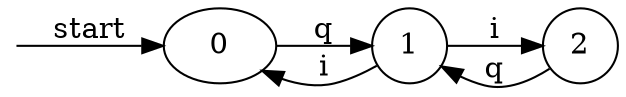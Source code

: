 digraph enfa {
    rankdir = LR;
    __start [style = invis, shape = point];
    __start -> "0" [ label = "start" ];
    node [shape = doublecircle]; "0"
    node [shape = circle];
    "1" -> "2" [ label = "i" ];
    "1" -> "0" [ label = "i" ];
    "0" -> "1" [ label = "q" ];
    "2" -> "1" [ label = "q" ];
}
